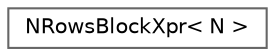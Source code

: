 digraph "Graphical Class Hierarchy"
{
 // LATEX_PDF_SIZE
  bgcolor="transparent";
  edge [fontname=Helvetica,fontsize=10,labelfontname=Helvetica,labelfontsize=10];
  node [fontname=Helvetica,fontsize=10,shape=box,height=0.2,width=0.4];
  rankdir="LR";
  Node0 [id="Node000000",label="NRowsBlockXpr\< N \>",height=0.2,width=0.4,color="grey40", fillcolor="white", style="filled",URL="$structNRowsBlockXpr.html",tooltip=" "];
}
